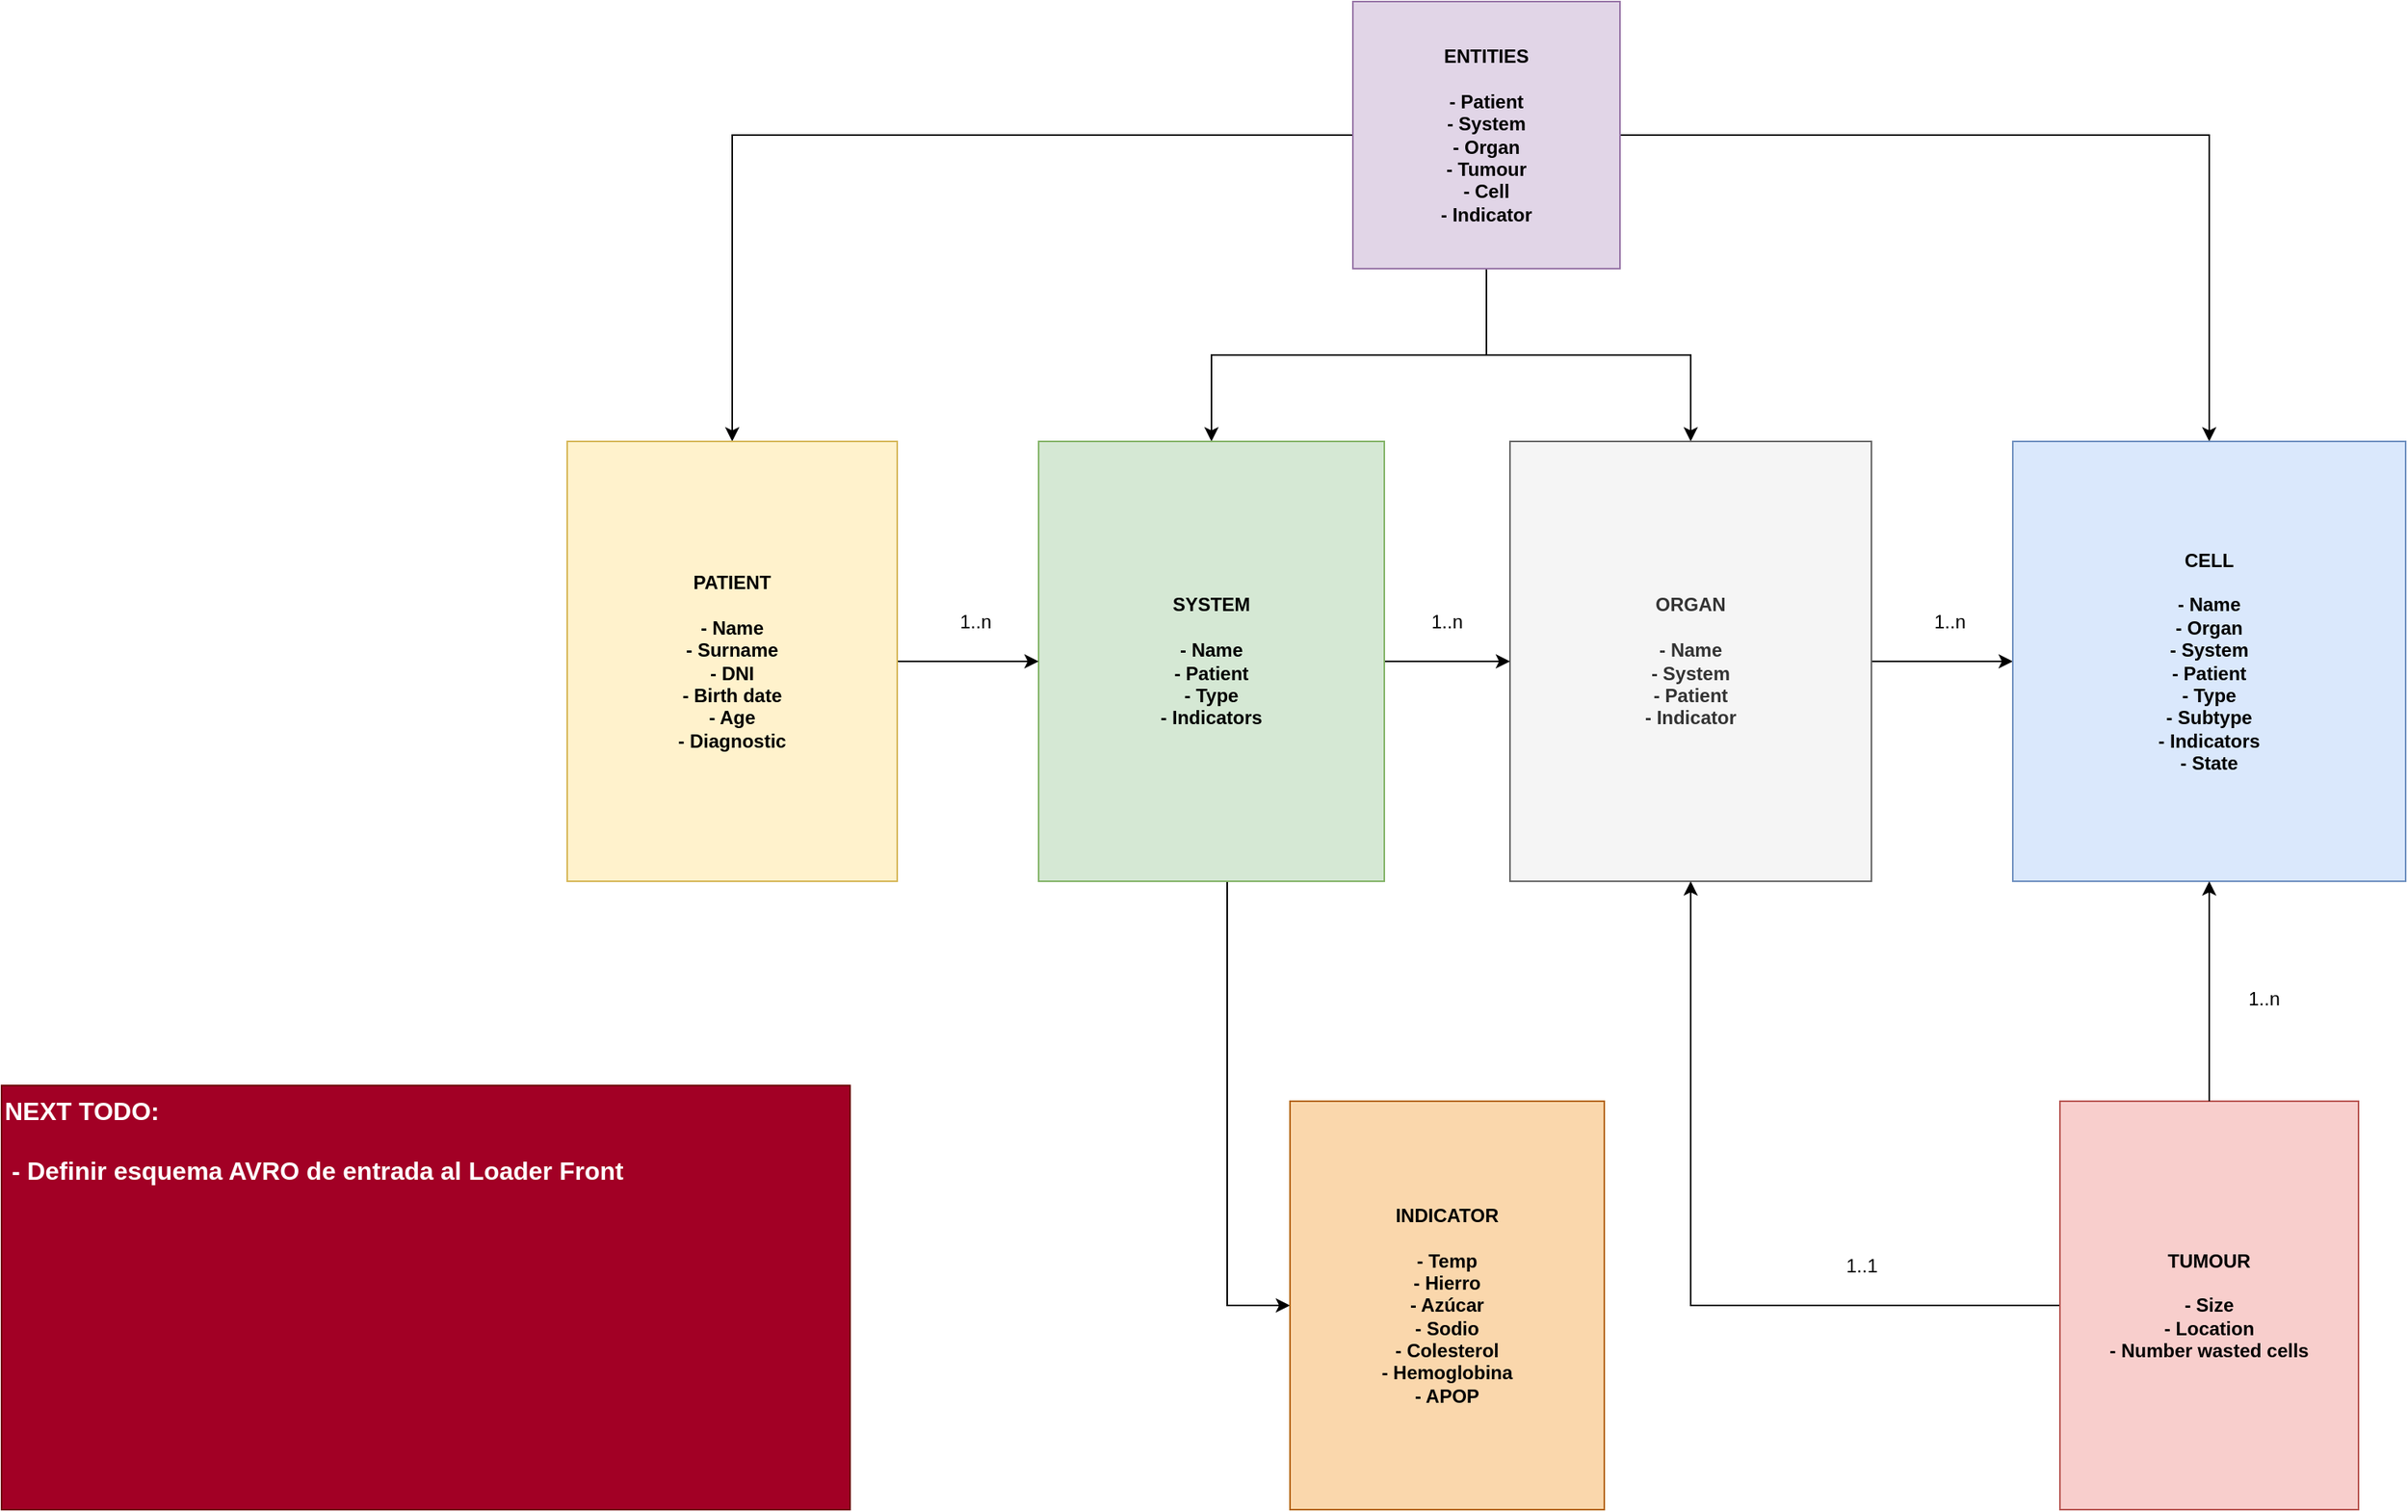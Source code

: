 <mxfile version="20.6.0" type="github" pages="6">
  <diagram id="_cN58llFPaat6uqs2sQy" name="MD">
    <mxGraphModel dx="2842" dy="1122" grid="1" gridSize="10" guides="1" tooltips="1" connect="1" arrows="1" fold="1" page="1" pageScale="1" pageWidth="827" pageHeight="1169" math="0" shadow="0">
      <root>
        <mxCell id="0" />
        <mxCell id="1" parent="0" />
        <mxCell id="OaO8W6YDeW8j8XCaVgdy-4" value="" style="edgeStyle=orthogonalEdgeStyle;rounded=0;orthogonalLoop=1;jettySize=auto;html=1;" parent="1" source="OaO8W6YDeW8j8XCaVgdy-2" target="OaO8W6YDeW8j8XCaVgdy-3" edge="1">
          <mxGeometry relative="1" as="geometry" />
        </mxCell>
        <mxCell id="OaO8W6YDeW8j8XCaVgdy-6" value="" style="edgeStyle=orthogonalEdgeStyle;rounded=0;orthogonalLoop=1;jettySize=auto;html=1;" parent="1" source="OaO8W6YDeW8j8XCaVgdy-2" target="OaO8W6YDeW8j8XCaVgdy-5" edge="1">
          <mxGeometry relative="1" as="geometry" />
        </mxCell>
        <mxCell id="OaO8W6YDeW8j8XCaVgdy-12" value="" style="edgeStyle=orthogonalEdgeStyle;rounded=0;orthogonalLoop=1;jettySize=auto;html=1;" parent="1" source="OaO8W6YDeW8j8XCaVgdy-2" target="OaO8W6YDeW8j8XCaVgdy-11" edge="1">
          <mxGeometry relative="1" as="geometry" />
        </mxCell>
        <mxCell id="OaO8W6YDeW8j8XCaVgdy-14" value="" style="edgeStyle=orthogonalEdgeStyle;rounded=0;orthogonalLoop=1;jettySize=auto;html=1;" parent="1" source="OaO8W6YDeW8j8XCaVgdy-2" target="OaO8W6YDeW8j8XCaVgdy-13" edge="1">
          <mxGeometry relative="1" as="geometry" />
        </mxCell>
        <mxCell id="OaO8W6YDeW8j8XCaVgdy-2" value="ENTITIES&lt;br&gt;&lt;br&gt;- Patient&lt;br&gt;- System&lt;br&gt;- Organ&lt;br&gt;- Tumour&lt;br&gt;- Cell&lt;br&gt;- Indicator" style="whiteSpace=wrap;html=1;aspect=fixed;fillColor=#e1d5e7;strokeColor=#9673a6;fontStyle=1" parent="1" vertex="1">
          <mxGeometry x="120" y="10" width="170" height="170" as="geometry" />
        </mxCell>
        <mxCell id="OaO8W6YDeW8j8XCaVgdy-7" style="edgeStyle=orthogonalEdgeStyle;rounded=0;orthogonalLoop=1;jettySize=auto;html=1;" parent="1" source="OaO8W6YDeW8j8XCaVgdy-3" target="OaO8W6YDeW8j8XCaVgdy-5" edge="1">
          <mxGeometry relative="1" as="geometry" />
        </mxCell>
        <mxCell id="OaO8W6YDeW8j8XCaVgdy-3" value="ORGAN&lt;br&gt;&lt;br&gt;- Name&lt;br&gt;- System&lt;br&gt;- Patient&lt;br&gt;- Indicator" style="whiteSpace=wrap;html=1;fillColor=#f5f5f5;strokeColor=#666666;fontStyle=1;fontColor=#333333;" parent="1" vertex="1">
          <mxGeometry x="220" y="290" width="230" height="280" as="geometry" />
        </mxCell>
        <mxCell id="OaO8W6YDeW8j8XCaVgdy-5" value="CELL&lt;br&gt;&lt;br&gt;- Name&lt;br&gt;- Organ&lt;br&gt;- System&lt;br&gt;- Patient&lt;br&gt;- Type&lt;br&gt;- Subtype&lt;br&gt;- Indicators&lt;br&gt;- State" style="whiteSpace=wrap;html=1;fillColor=#dae8fc;strokeColor=#6c8ebf;fontStyle=1;" parent="1" vertex="1">
          <mxGeometry x="540" y="290" width="250" height="280" as="geometry" />
        </mxCell>
        <mxCell id="OaO8W6YDeW8j8XCaVgdy-16" style="edgeStyle=orthogonalEdgeStyle;rounded=0;orthogonalLoop=1;jettySize=auto;html=1;entryX=0;entryY=0.5;entryDx=0;entryDy=0;" parent="1" source="OaO8W6YDeW8j8XCaVgdy-11" target="OaO8W6YDeW8j8XCaVgdy-3" edge="1">
          <mxGeometry relative="1" as="geometry" />
        </mxCell>
        <mxCell id="EpF7WC67ICtsQia1E6r4-2" value="" style="edgeStyle=orthogonalEdgeStyle;rounded=0;orthogonalLoop=1;jettySize=auto;html=1;entryX=0;entryY=0.5;entryDx=0;entryDy=0;" parent="1" source="OaO8W6YDeW8j8XCaVgdy-11" target="EpF7WC67ICtsQia1E6r4-1" edge="1">
          <mxGeometry relative="1" as="geometry">
            <Array as="points">
              <mxPoint x="40" y="840" />
            </Array>
          </mxGeometry>
        </mxCell>
        <mxCell id="OaO8W6YDeW8j8XCaVgdy-11" value="SYSTEM&lt;br&gt;&lt;br&gt;- Name&lt;br&gt;- Patient&lt;br&gt;- Type&lt;br&gt;- Indicators" style="whiteSpace=wrap;html=1;fillColor=#d5e8d4;strokeColor=#82b366;fontStyle=1;" parent="1" vertex="1">
          <mxGeometry x="-80" y="290" width="220" height="280" as="geometry" />
        </mxCell>
        <mxCell id="OaO8W6YDeW8j8XCaVgdy-15" style="edgeStyle=orthogonalEdgeStyle;rounded=0;orthogonalLoop=1;jettySize=auto;html=1;" parent="1" source="OaO8W6YDeW8j8XCaVgdy-13" target="OaO8W6YDeW8j8XCaVgdy-11" edge="1">
          <mxGeometry relative="1" as="geometry" />
        </mxCell>
        <mxCell id="OaO8W6YDeW8j8XCaVgdy-13" value="PATIENT&lt;br&gt;&lt;br&gt;- Name&lt;br&gt;- Surname&lt;br&gt;- DNI&lt;br&gt;- Birth date&lt;br&gt;- Age&lt;br&gt;- Diagnostic" style="whiteSpace=wrap;html=1;fillColor=#fff2cc;strokeColor=#d6b656;fontStyle=1;" parent="1" vertex="1">
          <mxGeometry x="-380" y="290" width="210" height="280" as="geometry" />
        </mxCell>
        <mxCell id="OaO8W6YDeW8j8XCaVgdy-17" value="1..n" style="text;html=1;strokeColor=none;fillColor=none;align=center;verticalAlign=middle;whiteSpace=wrap;rounded=0;" parent="1" vertex="1">
          <mxGeometry x="-150" y="390" width="60" height="30" as="geometry" />
        </mxCell>
        <mxCell id="OaO8W6YDeW8j8XCaVgdy-18" value="1..n" style="text;html=1;strokeColor=none;fillColor=none;align=center;verticalAlign=middle;whiteSpace=wrap;rounded=0;" parent="1" vertex="1">
          <mxGeometry x="150" y="390" width="60" height="30" as="geometry" />
        </mxCell>
        <mxCell id="OaO8W6YDeW8j8XCaVgdy-19" value="1..n" style="text;html=1;strokeColor=none;fillColor=none;align=center;verticalAlign=middle;whiteSpace=wrap;rounded=0;" parent="1" vertex="1">
          <mxGeometry x="470" y="390" width="60" height="30" as="geometry" />
        </mxCell>
        <mxCell id="EpF7WC67ICtsQia1E6r4-1" value="INDICATOR&lt;br&gt;&lt;br&gt;- Temp&lt;br&gt;- Hierro&lt;br&gt;- Azúcar&lt;br&gt;- Sodio&lt;br&gt;- Colesterol&lt;br&gt;- Hemoglobina&lt;br&gt;- APOP" style="whiteSpace=wrap;html=1;fillColor=#fad7ac;strokeColor=#b46504;fontStyle=1;" parent="1" vertex="1">
          <mxGeometry x="80" y="710" width="200" height="260" as="geometry" />
        </mxCell>
        <mxCell id="EpF7WC67ICtsQia1E6r4-6" style="edgeStyle=orthogonalEdgeStyle;rounded=0;orthogonalLoop=1;jettySize=auto;html=1;" parent="1" source="EpF7WC67ICtsQia1E6r4-3" target="OaO8W6YDeW8j8XCaVgdy-3" edge="1">
          <mxGeometry relative="1" as="geometry" />
        </mxCell>
        <mxCell id="EpF7WC67ICtsQia1E6r4-3" value="TUMOUR&lt;br&gt;&lt;br&gt;- Size&lt;br&gt;- Location&lt;br&gt;- Number wasted cells" style="whiteSpace=wrap;html=1;fillColor=#f8cecc;strokeColor=#b85450;fontStyle=1;" parent="1" vertex="1">
          <mxGeometry x="570" y="710" width="190" height="260" as="geometry" />
        </mxCell>
        <mxCell id="EpF7WC67ICtsQia1E6r4-4" style="edgeStyle=orthogonalEdgeStyle;rounded=0;orthogonalLoop=1;jettySize=auto;html=1;exitX=0.5;exitY=0;exitDx=0;exitDy=0;entryX=0.5;entryY=1;entryDx=0;entryDy=0;" parent="1" source="EpF7WC67ICtsQia1E6r4-3" target="OaO8W6YDeW8j8XCaVgdy-5" edge="1">
          <mxGeometry relative="1" as="geometry">
            <mxPoint x="460" y="440" as="sourcePoint" />
            <mxPoint x="550" y="440" as="targetPoint" />
          </mxGeometry>
        </mxCell>
        <mxCell id="EpF7WC67ICtsQia1E6r4-5" value="1..n" style="text;html=1;strokeColor=none;fillColor=none;align=center;verticalAlign=middle;whiteSpace=wrap;rounded=0;" parent="1" vertex="1">
          <mxGeometry x="670" y="630" width="60" height="30" as="geometry" />
        </mxCell>
        <mxCell id="EpF7WC67ICtsQia1E6r4-7" value="1..1" style="text;html=1;strokeColor=none;fillColor=none;align=center;verticalAlign=middle;whiteSpace=wrap;rounded=0;" parent="1" vertex="1">
          <mxGeometry x="414" y="800" width="60" height="30" as="geometry" />
        </mxCell>
        <UserObject label="NEXT TODO:&lt;br&gt;&lt;br&gt;&amp;nbsp;- Definir esquema AVRO de entrada al Loader Front" link="https://medicoplus.com/medicina-general/organos-cuerpo-humano" id="DWbYUS_qwRUuCJfKVVCt-1">
          <mxCell style="text;whiteSpace=wrap;html=1;fontStyle=1;fontSize=16;fillColor=#a20025;fontColor=#ffffff;strokeColor=#6F0000;" parent="1" vertex="1">
            <mxGeometry x="-740" y="700" width="540" height="270" as="geometry" />
          </mxCell>
        </UserObject>
      </root>
    </mxGraphModel>
  </diagram>
  <diagram id="YSG2mx8CZCMVNslyF1H4" name="EJEMPLOS DFD">
    <mxGraphModel dx="2842" dy="1122" grid="1" gridSize="10" guides="1" tooltips="1" connect="1" arrows="1" fold="1" page="1" pageScale="1" pageWidth="827" pageHeight="1169" math="0" shadow="0">
      <root>
        <mxCell id="0" />
        <mxCell id="1" parent="0" />
        <mxCell id="Ta_O9RVlNAwFdmPyPT-_-1" value="CÉLULA&lt;br&gt;&lt;br&gt;- Nombre: CELL-000001&lt;br&gt;- Organo: ESTOMAGO&lt;br&gt;- Sistema: DIGESTIVO&lt;br&gt;- Paciente: PEDRO&lt;br&gt;- Tipo: MUSCULAR&lt;br&gt;- Subtipo&lt;br&gt;- Indicadores: IND-CELL-000001&lt;br&gt;- Estado: ACTIVA" style="whiteSpace=wrap;html=1;fillColor=#dae8fc;strokeColor=#6c8ebf;fontStyle=1;" parent="1" vertex="1">
          <mxGeometry x="340" y="80" width="240" height="280" as="geometry" />
        </mxCell>
        <mxCell id="HPBYPKKckaDwcKIkUCT1-2" style="edgeStyle=orthogonalEdgeStyle;rounded=0;orthogonalLoop=1;jettySize=auto;html=1;" parent="1" source="HPBYPKKckaDwcKIkUCT1-1" target="Ta_O9RVlNAwFdmPyPT-_-1" edge="1">
          <mxGeometry relative="1" as="geometry" />
        </mxCell>
        <mxCell id="HPBYPKKckaDwcKIkUCT1-1" value="INDICADOR&lt;br&gt;&lt;br&gt;- ID: IND-CELL-000001&lt;br&gt;- Temperatura: 36,5ºC&lt;br&gt;- Hierro: 125&lt;br&gt;- Azúcar: 218&lt;br&gt;- Sodio: 23&lt;br&gt;- Colesterol: 123&lt;br&gt;- Hemoglobina&lt;br&gt;- APOP: false" style="whiteSpace=wrap;html=1;fillColor=#fad7ac;strokeColor=#b46504;fontStyle=1;" parent="1" vertex="1">
          <mxGeometry x="840" y="80" width="200" height="280" as="geometry" />
        </mxCell>
        <mxCell id="KCaBM3fXZXuTWywcBzEg-1" value="1..1" style="text;html=1;strokeColor=none;fillColor=none;align=center;verticalAlign=middle;whiteSpace=wrap;rounded=0;" parent="1" vertex="1">
          <mxGeometry x="400" y="170" width="60" height="30" as="geometry" />
        </mxCell>
        <mxCell id="KCaBM3fXZXuTWywcBzEg-2" value="CÉLULA&lt;br&gt;&lt;br&gt;- Nombre: CELL-000001&lt;br&gt;- Organo: ESTOMAGO&lt;br&gt;- Sistema: DIGESTIVO&lt;br&gt;- Paciente: PEDRO&lt;br&gt;- Tipo: MUSCULAR&lt;br&gt;- Subtipo&lt;br&gt;- Indicadores: IND-CELL-000001&lt;br&gt;- Estado: ACTIVA" style="whiteSpace=wrap;html=1;fillColor=#dae8fc;strokeColor=#6c8ebf;fontStyle=1;" parent="1" vertex="1">
          <mxGeometry x="340" y="440" width="240" height="280" as="geometry" />
        </mxCell>
        <mxCell id="KCaBM3fXZXuTWywcBzEg-3" value="INDICADOR&lt;br&gt;&lt;br&gt;- ID: IND-CELL-000001&lt;br&gt;- Temperatura: 36,5ºC&lt;br&gt;- Hierro: 125&lt;br&gt;- Azúcar: 218&lt;br&gt;- Sodio: 23&lt;br&gt;- Colesterol: 123&lt;br&gt;- Hemoglobina&lt;br&gt;- APOP: false" style="whiteSpace=wrap;html=1;fillColor=#fad7ac;strokeColor=#b46504;fontStyle=1;" parent="1" vertex="1">
          <mxGeometry x="840" y="440" width="200" height="280" as="geometry" />
        </mxCell>
        <mxCell id="A95CypQefD-a_IbZxG2r-4" style="edgeStyle=orthogonalEdgeStyle;rounded=0;orthogonalLoop=1;jettySize=auto;html=1;" parent="1" source="6yqOPjLSk77BnO4GHsQG-1" target="6yqOPjLSk77BnO4GHsQG-5" edge="1">
          <mxGeometry relative="1" as="geometry" />
        </mxCell>
        <mxCell id="6yqOPjLSk77BnO4GHsQG-1" value="ORGANO&lt;br&gt;&lt;br&gt;- Nombre: PULMON IZQ&lt;br&gt;- Sistema: Respiratorio&lt;br&gt;- Paciente:&amp;nbsp;&lt;span style=&quot;color: rgb(0, 0, 0);&quot;&gt;999888777P&lt;/span&gt;&lt;br&gt;- Indicadores:&amp;nbsp;&lt;span style=&quot;color: rgb(0, 0, 0);&quot;&gt;IND-PLM-000001&lt;/span&gt;" style="whiteSpace=wrap;html=1;fillColor=#f5f5f5;strokeColor=#666666;fontStyle=1;fontColor=#333333;" parent="1" vertex="1">
          <mxGeometry x="120" y="770" width="230" height="280" as="geometry" />
        </mxCell>
        <mxCell id="6yqOPjLSk77BnO4GHsQG-2" value="SISTEMA&lt;br&gt;&lt;br&gt;- Nombre: CIRCULATORIO&lt;br&gt;- Paciente: PC0001&lt;br&gt;- Tipo&lt;br&gt;- Indicadores:" style="whiteSpace=wrap;html=1;fillColor=#d5e8d4;strokeColor=#82b366;fontStyle=1;" parent="1" vertex="1">
          <mxGeometry x="-300" y="80" width="220" height="280" as="geometry" />
        </mxCell>
        <mxCell id="6yqOPjLSk77BnO4GHsQG-6" value="" style="edgeStyle=orthogonalEdgeStyle;rounded=0;orthogonalLoop=1;jettySize=auto;html=1;" parent="1" source="6yqOPjLSk77BnO4GHsQG-3" target="6yqOPjLSk77BnO4GHsQG-2" edge="1">
          <mxGeometry relative="1" as="geometry" />
        </mxCell>
        <mxCell id="6yqOPjLSk77BnO4GHsQG-7" style="edgeStyle=orthogonalEdgeStyle;rounded=0;orthogonalLoop=1;jettySize=auto;html=1;exitX=0.75;exitY=1;exitDx=0;exitDy=0;entryX=0;entryY=0.5;entryDx=0;entryDy=0;" parent="1" source="6yqOPjLSk77BnO4GHsQG-3" target="6yqOPjLSk77BnO4GHsQG-4" edge="1">
          <mxGeometry relative="1" as="geometry" />
        </mxCell>
        <mxCell id="6yqOPjLSk77BnO4GHsQG-8" style="edgeStyle=orthogonalEdgeStyle;rounded=0;orthogonalLoop=1;jettySize=auto;html=1;exitX=0.5;exitY=1;exitDx=0;exitDy=0;entryX=0;entryY=0.5;entryDx=0;entryDy=0;" parent="1" source="6yqOPjLSk77BnO4GHsQG-3" target="6yqOPjLSk77BnO4GHsQG-5" edge="1">
          <mxGeometry relative="1" as="geometry" />
        </mxCell>
        <mxCell id="6yqOPjLSk77BnO4GHsQG-3" value="PACIENTE&lt;br&gt;&lt;br&gt;- Nombre: Juanito&lt;br&gt;- Apellidos: Perez&lt;br&gt;- DNI: 999888777P&lt;br&gt;- Fecha Nacimiento: 12-07-1982&lt;br&gt;- Edad: 40&lt;br&gt;- Estado: SANO&amp;nbsp;&amp;nbsp;" style="whiteSpace=wrap;html=1;fillColor=#fff2cc;strokeColor=#d6b656;fontStyle=1;" parent="1" vertex="1">
          <mxGeometry x="-590" y="80" width="210" height="280" as="geometry" />
        </mxCell>
        <mxCell id="6yqOPjLSk77BnO4GHsQG-4" value="SISTEMA&lt;br&gt;&lt;br&gt;- Nombre: DIGESTIVO&lt;br&gt;- Paciente: PC0001&lt;br&gt;- Tipo&lt;br&gt;- Indicadores" style="whiteSpace=wrap;html=1;fillColor=#d5e8d4;strokeColor=#82b366;fontStyle=1;" parent="1" vertex="1">
          <mxGeometry x="-300" y="390" width="220" height="280" as="geometry" />
        </mxCell>
        <mxCell id="6yqOPjLSk77BnO4GHsQG-5" value="SISTEMA&lt;br&gt;&lt;br&gt;- Nombre: RESPIRATORIO&lt;br&gt;- Paciente: PC0001&lt;br&gt;- Estado: OPERATIVO" style="whiteSpace=wrap;html=1;fillColor=#d5e8d4;strokeColor=#82b366;fontStyle=1;" parent="1" vertex="1">
          <mxGeometry x="-300" y="750" width="220" height="280" as="geometry" />
        </mxCell>
        <mxCell id="A95CypQefD-a_IbZxG2r-1" style="edgeStyle=orthogonalEdgeStyle;rounded=0;orthogonalLoop=1;jettySize=auto;html=1;entryX=1;entryY=0.5;entryDx=0;entryDy=0;exitX=0;exitY=0.5;exitDx=0;exitDy=0;" parent="1" source="6yqOPjLSk77BnO4GHsQG-9" target="6yqOPjLSk77BnO4GHsQG-1" edge="1">
          <mxGeometry relative="1" as="geometry">
            <Array as="points">
              <mxPoint x="550" y="990" />
            </Array>
          </mxGeometry>
        </mxCell>
        <mxCell id="6yqOPjLSk77BnO4GHsQG-9" value="INDICADOR&lt;br&gt;&lt;br&gt;- ID: IND-PLM-000001&lt;br&gt;- Estado: OPERATIVO&lt;br&gt;- % celulas sanas: 47%&lt;br&gt;- Oxígeno: 87 %&lt;br&gt;- Alveolos activos: 23&lt;br&gt;- Alveolos dañados: 123" style="whiteSpace=wrap;html=1;fillColor=#fad7ac;strokeColor=#b46504;fontStyle=1;" parent="1" vertex="1">
          <mxGeometry x="490" y="770" width="200" height="280" as="geometry" />
        </mxCell>
        <mxCell id="6yqOPjLSk77BnO4GHsQG-10" style="edgeStyle=orthogonalEdgeStyle;rounded=0;orthogonalLoop=1;jettySize=auto;html=1;entryX=1;entryY=0.5;entryDx=0;entryDy=0;exitX=0;exitY=0.5;exitDx=0;exitDy=0;" parent="1" source="KCaBM3fXZXuTWywcBzEg-3" target="KCaBM3fXZXuTWywcBzEg-2" edge="1">
          <mxGeometry relative="1" as="geometry">
            <mxPoint x="840" y="570" as="sourcePoint" />
            <mxPoint x="580" y="570" as="targetPoint" />
          </mxGeometry>
        </mxCell>
        <mxCell id="A95CypQefD-a_IbZxG2r-2" style="edgeStyle=orthogonalEdgeStyle;rounded=0;orthogonalLoop=1;jettySize=auto;html=1;entryX=0.5;entryY=0;entryDx=0;entryDy=0;exitX=0;exitY=0.5;exitDx=0;exitDy=0;" parent="1" source="KCaBM3fXZXuTWywcBzEg-2" target="6yqOPjLSk77BnO4GHsQG-1" edge="1">
          <mxGeometry relative="1" as="geometry">
            <mxPoint x="850" y="590" as="sourcePoint" />
            <mxPoint x="590" y="590" as="targetPoint" />
          </mxGeometry>
        </mxCell>
        <mxCell id="A95CypQefD-a_IbZxG2r-8" style="edgeStyle=orthogonalEdgeStyle;rounded=0;orthogonalLoop=1;jettySize=auto;html=1;" parent="1" source="A95CypQefD-a_IbZxG2r-5" target="6yqOPjLSk77BnO4GHsQG-5" edge="1">
          <mxGeometry relative="1" as="geometry" />
        </mxCell>
        <mxCell id="A95CypQefD-a_IbZxG2r-5" value="ORGANO&lt;br&gt;&lt;br&gt;- Nombre: PULMON DER&lt;br&gt;- Sistema: Respiratorio&lt;br&gt;- Paciente:&amp;nbsp;&lt;br&gt;- Indicadores:&amp;nbsp;&lt;span style=&quot;color: rgb(0, 0, 0);&quot;&gt;IND-PLM-000002&lt;/span&gt;" style="whiteSpace=wrap;html=1;fillColor=#f5f5f5;strokeColor=#666666;fontStyle=1;fontColor=#333333;" parent="1" vertex="1">
          <mxGeometry x="120" y="1100" width="230" height="280" as="geometry" />
        </mxCell>
        <mxCell id="A95CypQefD-a_IbZxG2r-7" style="edgeStyle=orthogonalEdgeStyle;rounded=0;orthogonalLoop=1;jettySize=auto;html=1;" parent="1" source="A95CypQefD-a_IbZxG2r-6" target="A95CypQefD-a_IbZxG2r-5" edge="1">
          <mxGeometry relative="1" as="geometry" />
        </mxCell>
        <mxCell id="A95CypQefD-a_IbZxG2r-6" value="INDICADOR&lt;br&gt;&lt;br&gt;- ID: IND-PLM-000002&lt;br&gt;- Estado: OPERATIVO&lt;br&gt;- % celulas sanas: 47%&lt;br&gt;- Oxígeno: 87 %&lt;br&gt;- Alveolos activos: 23&lt;br&gt;- Alveolos dañados: 123" style="whiteSpace=wrap;html=1;fillColor=#fad7ac;strokeColor=#b46504;fontStyle=1;" parent="1" vertex="1">
          <mxGeometry x="490" y="1100" width="200" height="280" as="geometry" />
        </mxCell>
      </root>
    </mxGraphModel>
  </diagram>
  <diagram id="U2mYNKG8Bb0zKvq4t59I" name="CELULA">
    <mxGraphModel dx="2015" dy="1122" grid="1" gridSize="10" guides="1" tooltips="1" connect="1" arrows="1" fold="1" page="1" pageScale="1" pageWidth="827" pageHeight="1169" math="0" shadow="0">
      <root>
        <mxCell id="0" />
        <mxCell id="1" parent="0" />
        <mxCell id="CJuzdTtkHHHPnk4-6KMi-1" value="CÉLULA&lt;br&gt;&lt;br&gt;- Nombre: CELL-000001&lt;br&gt;- Organo: ESTOMAGO&lt;br&gt;- Sistema: DIGESTIVO&lt;br&gt;- Paciente: PEDRO&lt;br&gt;- Tipo: MUSCULAR&lt;br&gt;- Subtipo&lt;br&gt;- Indicadores: IND-CELL-000001&lt;br&gt;- Estado: ACTIVA" style="whiteSpace=wrap;html=1;fillColor=#dae8fc;strokeColor=#6c8ebf;fontStyle=1;" parent="1" vertex="1">
          <mxGeometry x="70" y="50" width="240" height="310" as="geometry" />
        </mxCell>
        <mxCell id="CJuzdTtkHHHPnk4-6KMi-2" value="ESTADOS CELULARES&lt;br&gt;&lt;br&gt;ACTIVA&lt;br&gt;REPLICANDO&lt;br&gt;APOPTOSIS&lt;br&gt;MUERTA&lt;br&gt;NO RECONOCIDO" style="whiteSpace=wrap;html=1;fillColor=#e1d5e7;strokeColor=#9673a6;fontStyle=1;" parent="1" vertex="1">
          <mxGeometry x="450" y="50" width="240" height="130" as="geometry" />
        </mxCell>
        <mxCell id="CJuzdTtkHHHPnk4-6KMi-3" value="TIPOS CELULARES&lt;br&gt;&lt;br&gt;https://medicoplus.com/ciencia/tipos-celulas-cuerpo-humano" style="whiteSpace=wrap;html=1;fillColor=#e1d5e7;strokeColor=#9673a6;fontStyle=1;" parent="1" vertex="1">
          <mxGeometry x="450" y="230" width="240" height="130" as="geometry" />
        </mxCell>
      </root>
    </mxGraphModel>
  </diagram>
  <diagram id="ToOY8B5eZ_Xl16pSbgc-" name="ÓRGANOS">
    <mxGraphModel dx="2015" dy="1122" grid="1" gridSize="10" guides="1" tooltips="1" connect="1" arrows="1" fold="1" page="1" pageScale="1" pageWidth="827" pageHeight="1169" math="0" shadow="0">
      <root>
        <mxCell id="0" />
        <mxCell id="1" parent="0" />
        <UserObject label="https://medicoplus.com/medicina-general/organos-cuerpo-humano&lt;br&gt;&lt;br&gt;30 órganos&lt;br&gt;650 músculos&lt;br&gt;206 huesos" link="https://medicoplus.com/medicina-general/organos-cuerpo-humano" id="qNYjhVosEjMtWllWOa7Z-1">
          <mxCell style="text;whiteSpace=wrap;html=1;" parent="1" vertex="1">
            <mxGeometry x="380" y="30" width="390" height="150" as="geometry" />
          </mxCell>
        </UserObject>
        <mxCell id="05GHNapIB6HmdiQ_jSyd-1" value="ORGANO&lt;br&gt;&lt;br&gt;- Nombre&lt;br&gt;- Sistema&lt;br&gt;- Paciente&lt;br&gt;- Indicadores" style="whiteSpace=wrap;html=1;fillColor=#f5f5f5;strokeColor=#666666;fontStyle=1;fontColor=#333333;" parent="1" vertex="1">
          <mxGeometry x="50" y="100" width="230" height="280" as="geometry" />
        </mxCell>
        <mxCell id="Ku8EV_G2t_sUTSN49u76-1" value="TABLA ID/NAME ORGANOS&lt;br&gt;&lt;br&gt;- HEART&lt;br&gt;- ....&lt;br&gt;" style="whiteSpace=wrap;html=1;fillColor=#f5f5f5;strokeColor=#666666;fontStyle=1;fontColor=#333333;" parent="1" vertex="1">
          <mxGeometry x="380" y="200" width="380" height="280" as="geometry" />
        </mxCell>
      </root>
    </mxGraphModel>
  </diagram>
  <diagram id="6xYjRcisMuoxMNXfadaD" name="SISTEMAS">
    <mxGraphModel dx="2015" dy="1122" grid="1" gridSize="10" guides="1" tooltips="1" connect="1" arrows="1" fold="1" page="1" pageScale="1" pageWidth="827" pageHeight="1169" math="0" shadow="0">
      <root>
        <mxCell id="0" />
        <mxCell id="1" parent="0" />
        <mxCell id="eJGFAtAS7eNo9EmTJ8Ms-1" value="SISTEMA&lt;br&gt;&lt;br&gt;- Nombre&lt;br&gt;- Paciente&lt;br&gt;- Tipo&lt;br&gt;- Indicadores" style="whiteSpace=wrap;html=1;fillColor=#d5e8d4;strokeColor=#82b366;fontStyle=1;" parent="1" vertex="1">
          <mxGeometry x="60" y="40" width="220" height="280" as="geometry" />
        </mxCell>
        <UserObject label="https://psicologiaymente.com/salud/sistemas-cuerpo-humano&lt;br&gt;&lt;br&gt;12 sistemas&lt;br&gt;&lt;br&gt;vamos a comenzar trabajando con 3:&lt;br&gt;- Circulatorio&lt;br&gt;- Respiratorio&lt;br&gt;- Digestivo" link="https://psicologiaymente.com/salud/sistemas-cuerpo-humano" id="eJGFAtAS7eNo9EmTJ8Ms-2">
          <mxCell style="text;whiteSpace=wrap;html=1;" parent="1" vertex="1">
            <mxGeometry x="400" y="40" width="360" height="280" as="geometry" />
          </mxCell>
        </UserObject>
        <mxCell id="FX_y17xqAzENTxjthQCr-1" style="edgeStyle=orthogonalEdgeStyle;rounded=0;orthogonalLoop=1;jettySize=auto;html=1;entryX=0;entryY=0.5;entryDx=0;entryDy=0;strokeWidth=4;fontSize=14;endArrow=none;endFill=0;fillColor=#e51400;strokeColor=#B20000;" parent="1" source="FX_y17xqAzENTxjthQCr-4" target="FX_y17xqAzENTxjthQCr-8" edge="1">
          <mxGeometry relative="1" as="geometry" />
        </mxCell>
        <mxCell id="FX_y17xqAzENTxjthQCr-2" style="edgeStyle=orthogonalEdgeStyle;rounded=0;orthogonalLoop=1;jettySize=auto;html=1;entryX=0;entryY=0.5;entryDx=0;entryDy=0;strokeWidth=4;fontSize=14;endArrow=none;endFill=0;" parent="1" source="FX_y17xqAzENTxjthQCr-4" target="FX_y17xqAzENTxjthQCr-9" edge="1">
          <mxGeometry relative="1" as="geometry" />
        </mxCell>
        <mxCell id="FX_y17xqAzENTxjthQCr-3" style="edgeStyle=orthogonalEdgeStyle;rounded=0;orthogonalLoop=1;jettySize=auto;html=1;entryX=0;entryY=0.5;entryDx=0;entryDy=0;strokeWidth=4;fontSize=14;endArrow=none;endFill=0;" parent="1" source="FX_y17xqAzENTxjthQCr-4" target="FX_y17xqAzENTxjthQCr-10" edge="1">
          <mxGeometry relative="1" as="geometry" />
        </mxCell>
        <mxCell id="FX_y17xqAzENTxjthQCr-4" value="Paciente" style="shape=umlActor;verticalLabelPosition=bottom;verticalAlign=top;html=1;outlineConnect=0;fontSize=14;" parent="1" vertex="1">
          <mxGeometry x="60" y="700" width="30" height="60" as="geometry" />
        </mxCell>
        <mxCell id="FX_y17xqAzENTxjthQCr-5" value="" style="edgeStyle=orthogonalEdgeStyle;rounded=0;orthogonalLoop=1;jettySize=auto;html=1;strokeWidth=4;fontSize=14;endArrow=none;endFill=0;entryX=0;entryY=0.5;entryDx=0;entryDy=0;fillColor=#f8cecc;strokeColor=#b85450;" parent="1" source="FX_y17xqAzENTxjthQCr-8" target="FX_y17xqAzENTxjthQCr-12" edge="1">
          <mxGeometry relative="1" as="geometry" />
        </mxCell>
        <mxCell id="FX_y17xqAzENTxjthQCr-6" style="edgeStyle=orthogonalEdgeStyle;rounded=0;orthogonalLoop=1;jettySize=auto;html=1;entryX=0;entryY=0.5;entryDx=0;entryDy=0;strokeWidth=4;fontSize=14;endArrow=none;endFill=0;fillColor=#f8cecc;strokeColor=#b85450;" parent="1" source="FX_y17xqAzENTxjthQCr-8" target="FX_y17xqAzENTxjthQCr-15" edge="1">
          <mxGeometry relative="1" as="geometry" />
        </mxCell>
        <mxCell id="FX_y17xqAzENTxjthQCr-7" value="" style="edgeStyle=orthogonalEdgeStyle;rounded=0;orthogonalLoop=1;jettySize=auto;html=1;strokeWidth=4;fontSize=14;endArrow=none;endFill=0;fillColor=#f8cecc;strokeColor=#b85450;" parent="1" source="FX_y17xqAzENTxjthQCr-8" target="FX_y17xqAzENTxjthQCr-17" edge="1">
          <mxGeometry relative="1" as="geometry" />
        </mxCell>
        <mxCell id="FX_y17xqAzENTxjthQCr-8" value="CIRCULATORY SYSTEM" style="rounded=1;whiteSpace=wrap;html=1;fontSize=14;fillColor=#e51400;strokeColor=#B20000;fontColor=#ffffff;" parent="1" vertex="1">
          <mxGeometry x="180" y="610" width="120" height="60" as="geometry" />
        </mxCell>
        <mxCell id="FX_y17xqAzENTxjthQCr-9" value="RESPIRATORY&lt;br&gt;SYSTEM" style="rounded=1;whiteSpace=wrap;html=1;fontSize=14;" parent="1" vertex="1">
          <mxGeometry x="180" y="700" width="120" height="60" as="geometry" />
        </mxCell>
        <mxCell id="FX_y17xqAzENTxjthQCr-10" value="DIGESTIVE&lt;br&gt;SYSTEM" style="rounded=1;whiteSpace=wrap;html=1;fontSize=14;" parent="1" vertex="1">
          <mxGeometry x="180" y="790" width="120" height="60" as="geometry" />
        </mxCell>
        <mxCell id="FX_y17xqAzENTxjthQCr-11" value="" style="edgeStyle=orthogonalEdgeStyle;rounded=0;orthogonalLoop=1;jettySize=auto;html=1;strokeWidth=4;fontSize=14;endArrow=none;endFill=0;fillColor=#e51400;strokeColor=#B20000;" parent="1" source="FX_y17xqAzENTxjthQCr-12" target="FX_y17xqAzENTxjthQCr-18" edge="1">
          <mxGeometry relative="1" as="geometry" />
        </mxCell>
        <mxCell id="FX_y17xqAzENTxjthQCr-12" value="HEART" style="rounded=1;whiteSpace=wrap;html=1;fontSize=14;fillColor=#e51400;strokeColor=#B20000;fontColor=#ffffff;" parent="1" vertex="1">
          <mxGeometry x="400" y="410" width="120" height="60" as="geometry" />
        </mxCell>
        <mxCell id="FX_y17xqAzENTxjthQCr-13" value="" style="edgeStyle=orthogonalEdgeStyle;rounded=0;orthogonalLoop=1;jettySize=auto;html=1;strokeWidth=4;fontSize=14;endArrow=none;endFill=0;entryX=0;entryY=0.5;entryDx=0;entryDy=0;fillColor=#e51400;strokeColor=#B20000;" parent="1" source="FX_y17xqAzENTxjthQCr-15" target="FX_y17xqAzENTxjthQCr-20" edge="1">
          <mxGeometry relative="1" as="geometry" />
        </mxCell>
        <mxCell id="FX_y17xqAzENTxjthQCr-14" value="" style="edgeStyle=orthogonalEdgeStyle;rounded=0;orthogonalLoop=1;jettySize=auto;html=1;strokeWidth=4;fontSize=14;endArrow=none;endFill=0;fillColor=#e51400;strokeColor=#B20000;" parent="1" source="FX_y17xqAzENTxjthQCr-15" target="FX_y17xqAzENTxjthQCr-21" edge="1">
          <mxGeometry relative="1" as="geometry" />
        </mxCell>
        <mxCell id="FX_y17xqAzENTxjthQCr-15" value="ARTERY" style="rounded=1;whiteSpace=wrap;html=1;fontSize=14;fillColor=#e51400;strokeColor=#B20000;fontColor=#ffffff;" parent="1" vertex="1">
          <mxGeometry x="400" y="530" width="120" height="60" as="geometry" />
        </mxCell>
        <mxCell id="FX_y17xqAzENTxjthQCr-16" value="" style="edgeStyle=orthogonalEdgeStyle;rounded=0;orthogonalLoop=1;jettySize=auto;html=1;strokeWidth=4;fontSize=14;endArrow=none;endFill=0;fillColor=#e51400;strokeColor=#B20000;" parent="1" source="FX_y17xqAzENTxjthQCr-17" target="FX_y17xqAzENTxjthQCr-19" edge="1">
          <mxGeometry relative="1" as="geometry" />
        </mxCell>
        <mxCell id="FX_y17xqAzENTxjthQCr-17" value="VEIN" style="rounded=1;whiteSpace=wrap;html=1;fontSize=14;fillColor=#e51400;strokeColor=#B20000;fontColor=#ffffff;" parent="1" vertex="1">
          <mxGeometry x="400" y="650" width="120" height="60" as="geometry" />
        </mxCell>
        <mxCell id="FX_y17xqAzENTxjthQCr-18" value="CORONARY" style="rounded=1;whiteSpace=wrap;html=1;fontSize=14;fillColor=#e51400;strokeColor=#B20000;fontColor=#ffffff;" parent="1" vertex="1">
          <mxGeometry x="600" y="410" width="120" height="60" as="geometry" />
        </mxCell>
        <mxCell id="FX_y17xqAzENTxjthQCr-19" value="ENDOTHELIAL" style="rounded=1;whiteSpace=wrap;html=1;fontSize=14;fillColor=#e51400;strokeColor=#B20000;fontColor=#ffffff;" parent="1" vertex="1">
          <mxGeometry x="600" y="650" width="120" height="60" as="geometry" />
        </mxCell>
        <mxCell id="FX_y17xqAzENTxjthQCr-20" value="LEUKOCYTES" style="rounded=1;whiteSpace=wrap;html=1;fontSize=14;fillColor=#e51400;strokeColor=#B20000;fontColor=#ffffff;" parent="1" vertex="1">
          <mxGeometry x="600" y="490" width="120" height="60" as="geometry" />
        </mxCell>
        <mxCell id="FX_y17xqAzENTxjthQCr-21" value="RED BLOOD" style="rounded=1;whiteSpace=wrap;html=1;fontSize=14;fillColor=#e51400;strokeColor=#B20000;fontColor=#ffffff;" parent="1" vertex="1">
          <mxGeometry x="600" y="570" width="120" height="60" as="geometry" />
        </mxCell>
        <mxCell id="FX_y17xqAzENTxjthQCr-24" value="CIRCULATORY SYSTEM ENTITIES" style="text;html=1;strokeColor=none;fillColor=#e51400;align=center;verticalAlign=middle;whiteSpace=wrap;rounded=0;fontStyle=1;fontColor=#ffffff;fontSize=15;" parent="1" vertex="1">
          <mxGeometry x="100" y="450" width="170" height="90" as="geometry" />
        </mxCell>
        <mxCell id="2-dcJ3CDSgMkeb-YMD2d-1" style="edgeStyle=orthogonalEdgeStyle;rounded=0;orthogonalLoop=1;jettySize=auto;html=1;entryX=0;entryY=0.5;entryDx=0;entryDy=0;strokeWidth=4;fontSize=14;endArrow=none;endFill=0;fillColor=#f8cecc;strokeColor=#000000;" edge="1" parent="1" source="2-dcJ3CDSgMkeb-YMD2d-4" target="2-dcJ3CDSgMkeb-YMD2d-8">
          <mxGeometry relative="1" as="geometry" />
        </mxCell>
        <mxCell id="2-dcJ3CDSgMkeb-YMD2d-2" style="edgeStyle=orthogonalEdgeStyle;rounded=0;orthogonalLoop=1;jettySize=auto;html=1;entryX=0;entryY=0.5;entryDx=0;entryDy=0;strokeWidth=4;fontSize=14;endArrow=none;endFill=0;strokeColor=#0000FF;" edge="1" parent="1" source="2-dcJ3CDSgMkeb-YMD2d-4" target="2-dcJ3CDSgMkeb-YMD2d-9">
          <mxGeometry relative="1" as="geometry" />
        </mxCell>
        <mxCell id="2-dcJ3CDSgMkeb-YMD2d-3" style="edgeStyle=orthogonalEdgeStyle;rounded=0;orthogonalLoop=1;jettySize=auto;html=1;entryX=0;entryY=0.5;entryDx=0;entryDy=0;strokeWidth=4;fontSize=14;endArrow=none;endFill=0;" edge="1" parent="1" source="2-dcJ3CDSgMkeb-YMD2d-4" target="2-dcJ3CDSgMkeb-YMD2d-10">
          <mxGeometry relative="1" as="geometry" />
        </mxCell>
        <mxCell id="2-dcJ3CDSgMkeb-YMD2d-4" value="Paciente" style="shape=umlActor;verticalLabelPosition=bottom;verticalAlign=top;html=1;outlineConnect=0;fontSize=14;" vertex="1" parent="1">
          <mxGeometry x="60" y="1200" width="30" height="60" as="geometry" />
        </mxCell>
        <mxCell id="2-dcJ3CDSgMkeb-YMD2d-5" value="" style="edgeStyle=orthogonalEdgeStyle;rounded=0;orthogonalLoop=1;jettySize=auto;html=1;strokeWidth=4;fontSize=14;endArrow=none;endFill=0;entryX=0;entryY=0.5;entryDx=0;entryDy=0;fillColor=#f8cecc;strokeColor=#0000FF;exitX=1;exitY=0.5;exitDx=0;exitDy=0;" edge="1" parent="1" source="2-dcJ3CDSgMkeb-YMD2d-9" target="2-dcJ3CDSgMkeb-YMD2d-12">
          <mxGeometry relative="1" as="geometry">
            <Array as="points">
              <mxPoint x="340" y="1230" />
              <mxPoint x="340" y="1110" />
            </Array>
          </mxGeometry>
        </mxCell>
        <mxCell id="2-dcJ3CDSgMkeb-YMD2d-6" style="edgeStyle=orthogonalEdgeStyle;rounded=0;orthogonalLoop=1;jettySize=auto;html=1;entryX=0;entryY=0.5;entryDx=0;entryDy=0;strokeWidth=4;fontSize=14;endArrow=none;endFill=0;fillColor=#f8cecc;strokeColor=#b85450;exitX=1;exitY=0.5;exitDx=0;exitDy=0;" edge="1" parent="1" source="2-dcJ3CDSgMkeb-YMD2d-9" target="2-dcJ3CDSgMkeb-YMD2d-15">
          <mxGeometry relative="1" as="geometry" />
        </mxCell>
        <mxCell id="2-dcJ3CDSgMkeb-YMD2d-7" value="" style="edgeStyle=orthogonalEdgeStyle;rounded=0;orthogonalLoop=1;jettySize=auto;html=1;strokeWidth=4;fontSize=14;endArrow=none;endFill=0;fillColor=#f8cecc;strokeColor=#0000FF;exitX=1;exitY=0.5;exitDx=0;exitDy=0;" edge="1" parent="1" source="2-dcJ3CDSgMkeb-YMD2d-9" target="2-dcJ3CDSgMkeb-YMD2d-17">
          <mxGeometry relative="1" as="geometry" />
        </mxCell>
        <mxCell id="2-dcJ3CDSgMkeb-YMD2d-8" value="CIRCULATORY SYSTEM" style="rounded=1;whiteSpace=wrap;html=1;fontSize=14;" vertex="1" parent="1">
          <mxGeometry x="180" y="1110" width="120" height="60" as="geometry" />
        </mxCell>
        <mxCell id="2-dcJ3CDSgMkeb-YMD2d-9" value="RESPIRATORY&lt;br&gt;SYSTEM" style="rounded=1;whiteSpace=wrap;html=1;fontSize=14;strokeColor=#0000FF;fillColor=#0000FF;fontColor=#FFFFFF;" vertex="1" parent="1">
          <mxGeometry x="180" y="1200" width="120" height="60" as="geometry" />
        </mxCell>
        <mxCell id="2-dcJ3CDSgMkeb-YMD2d-10" value="DIGESTIVE&lt;br&gt;SYSTEM" style="rounded=1;whiteSpace=wrap;html=1;fontSize=14;" vertex="1" parent="1">
          <mxGeometry x="180" y="1290" width="120" height="60" as="geometry" />
        </mxCell>
        <mxCell id="2-dcJ3CDSgMkeb-YMD2d-11" value="" style="edgeStyle=orthogonalEdgeStyle;rounded=0;orthogonalLoop=1;jettySize=auto;html=1;strokeWidth=4;fontSize=14;endArrow=none;endFill=0;fillColor=#f8cecc;strokeColor=#0000FF;" edge="1" parent="1" source="2-dcJ3CDSgMkeb-YMD2d-12" target="2-dcJ3CDSgMkeb-YMD2d-18">
          <mxGeometry relative="1" as="geometry" />
        </mxCell>
        <mxCell id="2-dcJ3CDSgMkeb-YMD2d-12" value="LUNG" style="rounded=1;whiteSpace=wrap;html=1;fontSize=14;fillColor=#0000FF;strokeColor=#0000FF;fontColor=#FFFFFF;" vertex="1" parent="1">
          <mxGeometry x="390" y="1080" width="120" height="60" as="geometry" />
        </mxCell>
        <mxCell id="2-dcJ3CDSgMkeb-YMD2d-13" value="" style="edgeStyle=orthogonalEdgeStyle;rounded=0;orthogonalLoop=1;jettySize=auto;html=1;strokeWidth=4;fontSize=14;endArrow=none;endFill=0;entryX=0;entryY=0.5;entryDx=0;entryDy=0;fillColor=#f8cecc;strokeColor=#0000FF;" edge="1" parent="1" source="2-dcJ3CDSgMkeb-YMD2d-15" target="2-dcJ3CDSgMkeb-YMD2d-18">
          <mxGeometry relative="1" as="geometry" />
        </mxCell>
        <mxCell id="2-dcJ3CDSgMkeb-YMD2d-14" value="" style="edgeStyle=orthogonalEdgeStyle;rounded=0;orthogonalLoop=1;jettySize=auto;html=1;strokeWidth=4;fontSize=14;endArrow=none;endFill=0;fillColor=#f8cecc;strokeColor=#0000FF;" edge="1" parent="1" source="2-dcJ3CDSgMkeb-YMD2d-15" target="2-dcJ3CDSgMkeb-YMD2d-21">
          <mxGeometry relative="1" as="geometry" />
        </mxCell>
        <mxCell id="2-dcJ3CDSgMkeb-YMD2d-15" value="WINDPIPE" style="rounded=1;whiteSpace=wrap;html=1;fontSize=14;fillColor=#0000FF;strokeColor=#0000FF;fontColor=#FFFFFF;" vertex="1" parent="1">
          <mxGeometry x="390" y="1200" width="120" height="60" as="geometry" />
        </mxCell>
        <mxCell id="2-dcJ3CDSgMkeb-YMD2d-16" value="" style="edgeStyle=orthogonalEdgeStyle;rounded=0;orthogonalLoop=1;jettySize=auto;html=1;strokeWidth=4;fontSize=14;endArrow=none;endFill=0;fillColor=#f8cecc;strokeColor=#0000FF;" edge="1" parent="1" source="2-dcJ3CDSgMkeb-YMD2d-17" target="2-dcJ3CDSgMkeb-YMD2d-19">
          <mxGeometry relative="1" as="geometry" />
        </mxCell>
        <mxCell id="2-dcJ3CDSgMkeb-YMD2d-17" value="LARYNX" style="rounded=1;whiteSpace=wrap;html=1;fontSize=14;fillColor=#0000FF;strokeColor=#0000FF;fontColor=#FFFFFF;" vertex="1" parent="1">
          <mxGeometry x="390" y="1320" width="120" height="60" as="geometry" />
        </mxCell>
        <mxCell id="2-dcJ3CDSgMkeb-YMD2d-18" value="EPITHELIAL" style="rounded=1;whiteSpace=wrap;html=1;fontSize=14;fillColor=#0000FF;strokeColor=#0000FF;fontColor=#FFFFFF;" vertex="1" parent="1">
          <mxGeometry x="590" y="1080" width="120" height="60" as="geometry" />
        </mxCell>
        <mxCell id="2-dcJ3CDSgMkeb-YMD2d-19" value="SQUAMOUS" style="rounded=1;whiteSpace=wrap;html=1;fontSize=14;fillColor=#0000FF;strokeColor=#0000FF;fontColor=#FFFFFF;" vertex="1" parent="1">
          <mxGeometry x="590" y="1320" width="120" height="60" as="geometry" />
        </mxCell>
        <mxCell id="2-dcJ3CDSgMkeb-YMD2d-21" value="BASAL" style="rounded=1;whiteSpace=wrap;html=1;fontSize=14;fillColor=#0000FF;strokeColor=#0000FF;fontColor=#FFFFFF;" vertex="1" parent="1">
          <mxGeometry x="590" y="1200" width="120" height="60" as="geometry" />
        </mxCell>
        <mxCell id="2-dcJ3CDSgMkeb-YMD2d-22" value="RESPIRATORY&lt;br&gt;SYSTEM ENTITIES" style="text;html=1;strokeColor=none;fillColor=#0000FF;align=center;verticalAlign=middle;whiteSpace=wrap;rounded=0;fontStyle=1;fontColor=#ffffff;fontSize=15;" vertex="1" parent="1">
          <mxGeometry x="100" y="950" width="170" height="90" as="geometry" />
        </mxCell>
        <mxCell id="2-dcJ3CDSgMkeb-YMD2d-23" value="BRONCHI" style="rounded=1;whiteSpace=wrap;html=1;fontSize=14;fillColor=#0000FF;strokeColor=#0000FF;fontColor=#FFFFFF;" vertex="1" parent="1">
          <mxGeometry x="390" y="1420" width="120" height="60" as="geometry" />
        </mxCell>
        <mxCell id="2-dcJ3CDSgMkeb-YMD2d-24" value="" style="edgeStyle=orthogonalEdgeStyle;rounded=0;orthogonalLoop=1;jettySize=auto;html=1;strokeWidth=4;fontSize=14;endArrow=none;endFill=0;fillColor=#f8cecc;strokeColor=#0000FF;exitX=1;exitY=0.5;exitDx=0;exitDy=0;entryX=0;entryY=0.5;entryDx=0;entryDy=0;" edge="1" parent="1" source="2-dcJ3CDSgMkeb-YMD2d-9" target="2-dcJ3CDSgMkeb-YMD2d-23">
          <mxGeometry relative="1" as="geometry">
            <mxPoint x="520" y="1360" as="sourcePoint" />
            <mxPoint x="600" y="1360" as="targetPoint" />
            <Array as="points">
              <mxPoint x="340" y="1230" />
              <mxPoint x="340" y="1450" />
            </Array>
          </mxGeometry>
        </mxCell>
        <mxCell id="z5tFDtseYufWvPTBQ9lA-1" value="EXOCRINE" style="rounded=1;whiteSpace=wrap;html=1;fontSize=14;fillColor=#0000FF;strokeColor=#0000FF;fontColor=#FFFFFF;" vertex="1" parent="1">
          <mxGeometry x="590" y="1420" width="120" height="60" as="geometry" />
        </mxCell>
        <mxCell id="z5tFDtseYufWvPTBQ9lA-2" value="" style="edgeStyle=orthogonalEdgeStyle;rounded=0;orthogonalLoop=1;jettySize=auto;html=1;strokeWidth=4;fontSize=14;endArrow=none;endFill=0;fillColor=#f8cecc;strokeColor=#0000FF;exitX=1;exitY=0.5;exitDx=0;exitDy=0;entryX=0;entryY=0.5;entryDx=0;entryDy=0;" edge="1" parent="1" source="2-dcJ3CDSgMkeb-YMD2d-23" target="z5tFDtseYufWvPTBQ9lA-1">
          <mxGeometry relative="1" as="geometry">
            <mxPoint x="520" y="1360" as="sourcePoint" />
            <mxPoint x="570" y="1490" as="targetPoint" />
          </mxGeometry>
        </mxCell>
        <mxCell id="z5tFDtseYufWvPTBQ9lA-3" value="BRONCHIOLES" style="rounded=1;whiteSpace=wrap;html=1;fontSize=14;fillColor=#0000FF;strokeColor=#0000FF;fontColor=#FFFFFF;" vertex="1" parent="1">
          <mxGeometry x="390" y="1520" width="120" height="60" as="geometry" />
        </mxCell>
        <mxCell id="z5tFDtseYufWvPTBQ9lA-4" value="" style="edgeStyle=orthogonalEdgeStyle;rounded=0;orthogonalLoop=1;jettySize=auto;html=1;strokeWidth=4;fontSize=14;endArrow=none;endFill=0;fillColor=#f8cecc;strokeColor=#0000FF;exitX=1;exitY=0.5;exitDx=0;exitDy=0;entryX=0;entryY=0.5;entryDx=0;entryDy=0;" edge="1" parent="1" source="2-dcJ3CDSgMkeb-YMD2d-9" target="z5tFDtseYufWvPTBQ9lA-3">
          <mxGeometry relative="1" as="geometry">
            <mxPoint x="310" y="1240" as="sourcePoint" />
            <mxPoint x="400" y="1460" as="targetPoint" />
            <Array as="points">
              <mxPoint x="340" y="1230" />
              <mxPoint x="340" y="1550" />
            </Array>
          </mxGeometry>
        </mxCell>
        <mxCell id="z5tFDtseYufWvPTBQ9lA-5" value="" style="edgeStyle=orthogonalEdgeStyle;rounded=0;orthogonalLoop=1;jettySize=auto;html=1;strokeWidth=4;fontSize=14;endArrow=none;endFill=0;fillColor=#f8cecc;strokeColor=#0000FF;exitX=1;exitY=0.5;exitDx=0;exitDy=0;entryX=0;entryY=0.5;entryDx=0;entryDy=0;" edge="1" parent="1" source="z5tFDtseYufWvPTBQ9lA-3" target="z5tFDtseYufWvPTBQ9lA-1">
          <mxGeometry relative="1" as="geometry">
            <mxPoint x="520" y="1460" as="sourcePoint" />
            <mxPoint x="600" y="1460" as="targetPoint" />
          </mxGeometry>
        </mxCell>
        <mxCell id="z5tFDtseYufWvPTBQ9lA-6" style="edgeStyle=orthogonalEdgeStyle;rounded=0;orthogonalLoop=1;jettySize=auto;html=1;entryX=0;entryY=0.5;entryDx=0;entryDy=0;strokeWidth=4;fontSize=14;endArrow=none;endFill=0;fillColor=#f8cecc;strokeColor=#000000;" edge="1" parent="1" source="z5tFDtseYufWvPTBQ9lA-9" target="z5tFDtseYufWvPTBQ9lA-13">
          <mxGeometry relative="1" as="geometry" />
        </mxCell>
        <mxCell id="z5tFDtseYufWvPTBQ9lA-7" style="edgeStyle=orthogonalEdgeStyle;rounded=0;orthogonalLoop=1;jettySize=auto;html=1;entryX=0;entryY=0.5;entryDx=0;entryDy=0;strokeWidth=4;fontSize=14;endArrow=none;endFill=0;strokeColor=#000000;" edge="1" parent="1" source="z5tFDtseYufWvPTBQ9lA-9" target="z5tFDtseYufWvPTBQ9lA-14">
          <mxGeometry relative="1" as="geometry" />
        </mxCell>
        <mxCell id="z5tFDtseYufWvPTBQ9lA-8" style="edgeStyle=orthogonalEdgeStyle;rounded=0;orthogonalLoop=1;jettySize=auto;html=1;entryX=0;entryY=0.5;entryDx=0;entryDy=0;strokeWidth=4;fontSize=14;endArrow=none;endFill=0;fillColor=#60a917;strokeColor=#2D7600;" edge="1" parent="1" source="z5tFDtseYufWvPTBQ9lA-9" target="z5tFDtseYufWvPTBQ9lA-15">
          <mxGeometry relative="1" as="geometry" />
        </mxCell>
        <mxCell id="z5tFDtseYufWvPTBQ9lA-9" value="Paciente" style="shape=umlActor;verticalLabelPosition=bottom;verticalAlign=top;html=1;outlineConnect=0;fontSize=14;" vertex="1" parent="1">
          <mxGeometry x="60" y="1980" width="30" height="60" as="geometry" />
        </mxCell>
        <mxCell id="z5tFDtseYufWvPTBQ9lA-10" value="" style="edgeStyle=orthogonalEdgeStyle;rounded=0;orthogonalLoop=1;jettySize=auto;html=1;strokeWidth=4;fontSize=14;endArrow=none;endFill=0;entryX=0;entryY=0.5;entryDx=0;entryDy=0;fillColor=#60a917;strokeColor=#2D7600;exitX=1;exitY=0.5;exitDx=0;exitDy=0;" edge="1" parent="1" source="z5tFDtseYufWvPTBQ9lA-15" target="z5tFDtseYufWvPTBQ9lA-17">
          <mxGeometry relative="1" as="geometry">
            <Array as="points">
              <mxPoint x="340" y="2100" />
              <mxPoint x="340" y="1890" />
            </Array>
          </mxGeometry>
        </mxCell>
        <mxCell id="z5tFDtseYufWvPTBQ9lA-12" value="" style="edgeStyle=orthogonalEdgeStyle;rounded=0;orthogonalLoop=1;jettySize=auto;html=1;strokeWidth=4;fontSize=14;endArrow=none;endFill=0;fillColor=#60a917;strokeColor=#2D7600;exitX=1;exitY=0.5;exitDx=0;exitDy=0;" edge="1" parent="1" source="z5tFDtseYufWvPTBQ9lA-15" target="z5tFDtseYufWvPTBQ9lA-22">
          <mxGeometry relative="1" as="geometry">
            <Array as="points">
              <mxPoint x="340" y="2100" />
              <mxPoint x="340" y="2380" />
            </Array>
          </mxGeometry>
        </mxCell>
        <mxCell id="z5tFDtseYufWvPTBQ9lA-13" value="CIRCULATORY SYSTEM" style="rounded=1;whiteSpace=wrap;html=1;fontSize=14;" vertex="1" parent="1">
          <mxGeometry x="180" y="1890" width="120" height="60" as="geometry" />
        </mxCell>
        <mxCell id="z5tFDtseYufWvPTBQ9lA-14" value="RESPIRATORY&lt;br&gt;SYSTEM" style="rounded=1;whiteSpace=wrap;html=1;fontSize=14;" vertex="1" parent="1">
          <mxGeometry x="180" y="1980" width="120" height="60" as="geometry" />
        </mxCell>
        <mxCell id="z5tFDtseYufWvPTBQ9lA-15" value="DIGESTIVE&lt;br&gt;SYSTEM" style="rounded=1;whiteSpace=wrap;html=1;fontSize=14;fillColor=#60a917;strokeColor=#2D7600;fontColor=#ffffff;" vertex="1" parent="1">
          <mxGeometry x="180" y="2070" width="120" height="60" as="geometry" />
        </mxCell>
        <mxCell id="z5tFDtseYufWvPTBQ9lA-16" value="" style="edgeStyle=orthogonalEdgeStyle;rounded=0;orthogonalLoop=1;jettySize=auto;html=1;strokeWidth=4;fontSize=14;endArrow=none;endFill=0;fillColor=#60a917;strokeColor=#2D7600;" edge="1" parent="1" source="z5tFDtseYufWvPTBQ9lA-17" target="z5tFDtseYufWvPTBQ9lA-23">
          <mxGeometry relative="1" as="geometry" />
        </mxCell>
        <mxCell id="z5tFDtseYufWvPTBQ9lA-17" value="STOMACH" style="rounded=1;whiteSpace=wrap;html=1;fontSize=14;fillColor=#60a917;strokeColor=#2D7600;fontColor=#ffffff;" vertex="1" parent="1">
          <mxGeometry x="390" y="1860" width="120" height="60" as="geometry" />
        </mxCell>
        <mxCell id="z5tFDtseYufWvPTBQ9lA-19" value="" style="edgeStyle=orthogonalEdgeStyle;rounded=0;orthogonalLoop=1;jettySize=auto;html=1;strokeWidth=4;fontSize=14;endArrow=none;endFill=0;fillColor=#60a917;strokeColor=#2D7600;entryX=0;entryY=0.5;entryDx=0;entryDy=0;" edge="1" parent="1" source="z5tFDtseYufWvPTBQ9lA-20" target="z5tFDtseYufWvPTBQ9lA-25">
          <mxGeometry relative="1" as="geometry" />
        </mxCell>
        <mxCell id="z5tFDtseYufWvPTBQ9lA-20" value="PANCREAS" style="rounded=1;whiteSpace=wrap;html=1;fontSize=14;fillColor=#60a917;strokeColor=#2D7600;fontColor=#ffffff;" vertex="1" parent="1">
          <mxGeometry x="390" y="2020" width="120" height="60" as="geometry" />
        </mxCell>
        <mxCell id="z5tFDtseYufWvPTBQ9lA-21" value="" style="edgeStyle=orthogonalEdgeStyle;rounded=0;orthogonalLoop=1;jettySize=auto;html=1;strokeWidth=4;fontSize=14;endArrow=none;endFill=0;fillColor=#60a917;strokeColor=#2D7600;" edge="1" parent="1" target="z5tFDtseYufWvPTBQ9lA-24">
          <mxGeometry relative="1" as="geometry">
            <mxPoint x="520" y="2050" as="sourcePoint" />
            <Array as="points">
              <mxPoint x="550" y="2050" />
              <mxPoint x="550" y="2050" />
            </Array>
          </mxGeometry>
        </mxCell>
        <mxCell id="z5tFDtseYufWvPTBQ9lA-22" value="LIVER" style="rounded=1;whiteSpace=wrap;html=1;fontSize=14;fillColor=#60a917;strokeColor=#2D7600;fontColor=#ffffff;" vertex="1" parent="1">
          <mxGeometry x="390" y="2350" width="120" height="60" as="geometry" />
        </mxCell>
        <mxCell id="z5tFDtseYufWvPTBQ9lA-23" value="PARIETAL" style="rounded=1;whiteSpace=wrap;html=1;fontSize=14;fillColor=#60a917;strokeColor=#2D7600;fontColor=#ffffff;" vertex="1" parent="1">
          <mxGeometry x="590" y="1860" width="120" height="60" as="geometry" />
        </mxCell>
        <mxCell id="z5tFDtseYufWvPTBQ9lA-24" value="BETA" style="rounded=1;whiteSpace=wrap;html=1;fontSize=14;fillColor=#60a917;strokeColor=#2D7600;fontColor=#ffffff;" vertex="1" parent="1">
          <mxGeometry x="590" y="2020" width="120" height="60" as="geometry" />
        </mxCell>
        <mxCell id="z5tFDtseYufWvPTBQ9lA-25" value="ALPHA" style="rounded=1;whiteSpace=wrap;html=1;fontSize=14;fillColor=#60a917;strokeColor=#2D7600;fontColor=#ffffff;" vertex="1" parent="1">
          <mxGeometry x="590" y="1940" width="120" height="60" as="geometry" />
        </mxCell>
        <mxCell id="z5tFDtseYufWvPTBQ9lA-26" value="DIGESTIVE&lt;br&gt;SYSTEM ENTITIES" style="text;html=1;align=center;verticalAlign=middle;whiteSpace=wrap;rounded=0;fontStyle=1;fontSize=15;fillColor=#60a917;strokeColor=#2D7600;fontColor=#ffffff;" vertex="1" parent="1">
          <mxGeometry x="100" y="1730" width="170" height="90" as="geometry" />
        </mxCell>
        <mxCell id="z5tFDtseYufWvPTBQ9lA-27" value="LARGE INTESTINE" style="rounded=1;whiteSpace=wrap;html=1;fontSize=14;fillColor=#60a917;strokeColor=#2D7600;fontColor=#ffffff;" vertex="1" parent="1">
          <mxGeometry x="390" y="2590" width="120" height="60" as="geometry" />
        </mxCell>
        <mxCell id="z5tFDtseYufWvPTBQ9lA-28" value="" style="edgeStyle=orthogonalEdgeStyle;rounded=0;orthogonalLoop=1;jettySize=auto;html=1;strokeWidth=4;fontSize=14;endArrow=none;endFill=0;fillColor=#60a917;strokeColor=#2D7600;exitX=1;exitY=0.5;exitDx=0;exitDy=0;entryX=0;entryY=0.5;entryDx=0;entryDy=0;" edge="1" parent="1" source="z5tFDtseYufWvPTBQ9lA-15">
          <mxGeometry relative="1" as="geometry">
            <mxPoint x="520" y="2140" as="sourcePoint" />
            <mxPoint x="400" y="2710" as="targetPoint" />
            <Array as="points">
              <mxPoint x="340" y="2100" />
              <mxPoint x="340" y="2710" />
            </Array>
          </mxGeometry>
        </mxCell>
        <mxCell id="z5tFDtseYufWvPTBQ9lA-29" value="DELTA" style="rounded=1;whiteSpace=wrap;html=1;fontSize=14;fillColor=#60a917;strokeColor=#2D7600;fontColor=#ffffff;" vertex="1" parent="1">
          <mxGeometry x="590" y="2100" width="120" height="60" as="geometry" />
        </mxCell>
        <mxCell id="z5tFDtseYufWvPTBQ9lA-30" value="" style="edgeStyle=orthogonalEdgeStyle;rounded=0;orthogonalLoop=1;jettySize=auto;html=1;strokeWidth=4;fontSize=14;endArrow=none;endFill=0;fillColor=#60a917;strokeColor=#2D7600;exitX=1;exitY=0.5;exitDx=0;exitDy=0;entryX=0;entryY=0.5;entryDx=0;entryDy=0;" edge="1" parent="1" source="z5tFDtseYufWvPTBQ9lA-20" target="z5tFDtseYufWvPTBQ9lA-29">
          <mxGeometry relative="1" as="geometry">
            <mxPoint x="520" y="2110" as="sourcePoint" />
            <mxPoint x="570" y="2240" as="targetPoint" />
          </mxGeometry>
        </mxCell>
        <mxCell id="z5tFDtseYufWvPTBQ9lA-31" value="SMALL INTESTINE" style="rounded=1;whiteSpace=wrap;html=1;fontSize=14;fillColor=#60a917;strokeColor=#2D7600;fontColor=#ffffff;" vertex="1" parent="1">
          <mxGeometry x="390" y="2670" width="120" height="60" as="geometry" />
        </mxCell>
        <mxCell id="z5tFDtseYufWvPTBQ9lA-32" value="" style="edgeStyle=orthogonalEdgeStyle;rounded=0;orthogonalLoop=1;jettySize=auto;html=1;strokeWidth=4;fontSize=14;endArrow=none;endFill=0;fillColor=#60a917;strokeColor=#2D7600;exitX=1;exitY=0.5;exitDx=0;exitDy=0;entryX=0;entryY=0.5;entryDx=0;entryDy=0;" edge="1" parent="1" source="z5tFDtseYufWvPTBQ9lA-15" target="z5tFDtseYufWvPTBQ9lA-27">
          <mxGeometry relative="1" as="geometry">
            <mxPoint x="310" y="2020" as="sourcePoint" />
            <mxPoint x="400" y="2810" as="targetPoint" />
            <Array as="points">
              <mxPoint x="340" y="2100" />
              <mxPoint x="340" y="2620" />
            </Array>
          </mxGeometry>
        </mxCell>
        <mxCell id="z5tFDtseYufWvPTBQ9lA-33" value="" style="edgeStyle=orthogonalEdgeStyle;rounded=0;orthogonalLoop=1;jettySize=auto;html=1;strokeWidth=4;fontSize=14;endArrow=none;endFill=0;fillColor=#60a917;strokeColor=#2D7600;exitX=1;exitY=0.5;exitDx=0;exitDy=0;entryX=0;entryY=0.5;entryDx=0;entryDy=0;" edge="1" parent="1" source="z5tFDtseYufWvPTBQ9lA-20" target="vMCAQ_TQYcDyfW5oede1-6">
          <mxGeometry relative="1" as="geometry">
            <mxPoint x="520" y="2210" as="sourcePoint" />
            <mxPoint x="600" y="2210" as="targetPoint" />
          </mxGeometry>
        </mxCell>
        <mxCell id="vMCAQ_TQYcDyfW5oede1-1" value="KIDNEY" style="rounded=1;whiteSpace=wrap;html=1;fontSize=14;fillColor=#60a917;strokeColor=#2D7600;fontColor=#ffffff;" vertex="1" parent="1">
          <mxGeometry x="390" y="1770" width="120" height="60" as="geometry" />
        </mxCell>
        <mxCell id="vMCAQ_TQYcDyfW5oede1-2" value="" style="edgeStyle=orthogonalEdgeStyle;rounded=0;orthogonalLoop=1;jettySize=auto;html=1;strokeWidth=4;fontSize=14;endArrow=none;endFill=0;fillColor=#60a917;strokeColor=#2D7600;exitX=1;exitY=0.5;exitDx=0;exitDy=0;entryX=0;entryY=0.5;entryDx=0;entryDy=0;" edge="1" parent="1" source="z5tFDtseYufWvPTBQ9lA-15" target="vMCAQ_TQYcDyfW5oede1-1">
          <mxGeometry relative="1" as="geometry">
            <mxPoint x="310" y="2110" as="sourcePoint" />
            <mxPoint x="400" y="2340" as="targetPoint" />
            <Array as="points">
              <mxPoint x="340" y="2100" />
              <mxPoint x="340" y="1800" />
            </Array>
          </mxGeometry>
        </mxCell>
        <mxCell id="vMCAQ_TQYcDyfW5oede1-5" value="" style="edgeStyle=orthogonalEdgeStyle;rounded=0;orthogonalLoop=1;jettySize=auto;html=1;strokeWidth=4;fontSize=14;endArrow=none;endFill=0;fillColor=#60a917;strokeColor=#2D7600;exitX=1;exitY=0.5;exitDx=0;exitDy=0;entryX=0;entryY=0.5;entryDx=0;entryDy=0;" edge="1" parent="1" source="z5tFDtseYufWvPTBQ9lA-15" target="z5tFDtseYufWvPTBQ9lA-20">
          <mxGeometry relative="1" as="geometry">
            <mxPoint x="310" y="2110" as="sourcePoint" />
            <mxPoint x="400" y="2110" as="targetPoint" />
            <Array as="points">
              <mxPoint x="340" y="2100" />
              <mxPoint x="340" y="2050" />
            </Array>
          </mxGeometry>
        </mxCell>
        <mxCell id="vMCAQ_TQYcDyfW5oede1-6" value="PP" style="rounded=1;whiteSpace=wrap;html=1;fontSize=14;fillColor=#60a917;strokeColor=#2D7600;fontColor=#ffffff;" vertex="1" parent="1">
          <mxGeometry x="590" y="2180" width="120" height="60" as="geometry" />
        </mxCell>
        <mxCell id="vMCAQ_TQYcDyfW5oede1-7" value="HEPATOCYTE" style="rounded=1;whiteSpace=wrap;html=1;fontSize=14;fillColor=#60a917;strokeColor=#2D7600;fontColor=#ffffff;" vertex="1" parent="1">
          <mxGeometry x="590" y="2270" width="120" height="60" as="geometry" />
        </mxCell>
        <mxCell id="vMCAQ_TQYcDyfW5oede1-8" value="" style="edgeStyle=orthogonalEdgeStyle;rounded=0;orthogonalLoop=1;jettySize=auto;html=1;strokeWidth=4;fontSize=14;endArrow=none;endFill=0;fillColor=#60a917;strokeColor=#2D7600;exitX=1;exitY=0.5;exitDx=0;exitDy=0;entryX=0;entryY=0.5;entryDx=0;entryDy=0;" edge="1" parent="1" source="z5tFDtseYufWvPTBQ9lA-22" target="vMCAQ_TQYcDyfW5oede1-7">
          <mxGeometry relative="1" as="geometry">
            <mxPoint x="310" y="2110" as="sourcePoint" />
            <mxPoint x="410" y="2060" as="targetPoint" />
            <Array as="points">
              <mxPoint x="550" y="2380" />
              <mxPoint x="550" y="2300" />
            </Array>
          </mxGeometry>
        </mxCell>
        <mxCell id="vMCAQ_TQYcDyfW5oede1-9" value="KUPFFER" style="rounded=1;whiteSpace=wrap;html=1;fontSize=14;fillColor=#60a917;strokeColor=#2D7600;fontColor=#ffffff;" vertex="1" parent="1">
          <mxGeometry x="590" y="2350" width="120" height="60" as="geometry" />
        </mxCell>
        <mxCell id="vMCAQ_TQYcDyfW5oede1-10" value="DUCTAL" style="rounded=1;whiteSpace=wrap;html=1;fontSize=14;fillColor=#60a917;strokeColor=#2D7600;fontColor=#ffffff;" vertex="1" parent="1">
          <mxGeometry x="590" y="2430" width="120" height="60" as="geometry" />
        </mxCell>
        <mxCell id="vMCAQ_TQYcDyfW5oede1-11" value="ENDOTHELIAL" style="rounded=1;whiteSpace=wrap;html=1;fontSize=14;fillColor=#60a917;strokeColor=#2D7600;fontColor=#ffffff;" vertex="1" parent="1">
          <mxGeometry x="590" y="2510" width="120" height="60" as="geometry" />
        </mxCell>
        <mxCell id="vMCAQ_TQYcDyfW5oede1-12" value="" style="edgeStyle=orthogonalEdgeStyle;rounded=0;orthogonalLoop=1;jettySize=auto;html=1;strokeWidth=4;fontSize=14;endArrow=none;endFill=0;fillColor=#60a917;strokeColor=#2D7600;exitX=1;exitY=0.5;exitDx=0;exitDy=0;entryX=0;entryY=0.5;entryDx=0;entryDy=0;" edge="1" parent="1" source="z5tFDtseYufWvPTBQ9lA-22" target="vMCAQ_TQYcDyfW5oede1-9">
          <mxGeometry relative="1" as="geometry">
            <mxPoint x="530" y="2390" as="sourcePoint" />
            <mxPoint x="600" y="2310" as="targetPoint" />
            <Array as="points">
              <mxPoint x="550" y="2380" />
              <mxPoint x="550" y="2380" />
            </Array>
          </mxGeometry>
        </mxCell>
        <mxCell id="vMCAQ_TQYcDyfW5oede1-13" value="" style="edgeStyle=orthogonalEdgeStyle;rounded=0;orthogonalLoop=1;jettySize=auto;html=1;strokeWidth=4;fontSize=14;endArrow=none;endFill=0;fillColor=#60a917;strokeColor=#2D7600;exitX=1;exitY=0.5;exitDx=0;exitDy=0;entryX=0;entryY=0.5;entryDx=0;entryDy=0;" edge="1" parent="1" source="z5tFDtseYufWvPTBQ9lA-22" target="vMCAQ_TQYcDyfW5oede1-10">
          <mxGeometry relative="1" as="geometry">
            <mxPoint x="530" y="2390" as="sourcePoint" />
            <mxPoint x="600" y="2390" as="targetPoint" />
            <Array as="points">
              <mxPoint x="550" y="2380" />
              <mxPoint x="550" y="2460" />
            </Array>
          </mxGeometry>
        </mxCell>
        <mxCell id="vMCAQ_TQYcDyfW5oede1-14" value="" style="edgeStyle=orthogonalEdgeStyle;rounded=0;orthogonalLoop=1;jettySize=auto;html=1;strokeWidth=4;fontSize=14;endArrow=none;endFill=0;fillColor=#60a917;strokeColor=#2D7600;exitX=1;exitY=0.5;exitDx=0;exitDy=0;entryX=0;entryY=0.5;entryDx=0;entryDy=0;" edge="1" parent="1" source="z5tFDtseYufWvPTBQ9lA-22" target="vMCAQ_TQYcDyfW5oede1-11">
          <mxGeometry relative="1" as="geometry">
            <mxPoint x="530" y="2390" as="sourcePoint" />
            <mxPoint x="600" y="2470" as="targetPoint" />
            <Array as="points">
              <mxPoint x="550" y="2380" />
              <mxPoint x="550" y="2540" />
            </Array>
          </mxGeometry>
        </mxCell>
        <mxCell id="vMCAQ_TQYcDyfW5oede1-15" value="ENTEROCYTE" style="rounded=1;whiteSpace=wrap;html=1;fontSize=14;fillColor=#60a917;strokeColor=#2D7600;fontColor=#ffffff;" vertex="1" parent="1">
          <mxGeometry x="590" y="2590" width="120" height="60" as="geometry" />
        </mxCell>
        <mxCell id="vMCAQ_TQYcDyfW5oede1-18" value="" style="edgeStyle=orthogonalEdgeStyle;rounded=0;orthogonalLoop=1;jettySize=auto;html=1;strokeWidth=4;fontSize=14;endArrow=none;endFill=0;fillColor=#60a917;strokeColor=#2D7600;exitX=1;exitY=0.5;exitDx=0;exitDy=0;entryX=0;entryY=0.5;entryDx=0;entryDy=0;" edge="1" parent="1" source="z5tFDtseYufWvPTBQ9lA-27" target="vMCAQ_TQYcDyfW5oede1-15">
          <mxGeometry relative="1" as="geometry">
            <mxPoint x="530" y="2280" as="sourcePoint" />
            <mxPoint x="600" y="2280" as="targetPoint" />
            <Array as="points">
              <mxPoint x="550" y="2620" />
              <mxPoint x="550" y="2620" />
            </Array>
          </mxGeometry>
        </mxCell>
        <mxCell id="vMCAQ_TQYcDyfW5oede1-19" value="ENTEROENDOCRINE" style="rounded=1;whiteSpace=wrap;html=1;fontSize=14;fillColor=#60a917;strokeColor=#2D7600;fontColor=#ffffff;" vertex="1" parent="1">
          <mxGeometry x="590" y="2670" width="180" height="60" as="geometry" />
        </mxCell>
        <mxCell id="vMCAQ_TQYcDyfW5oede1-20" value="" style="edgeStyle=orthogonalEdgeStyle;rounded=0;orthogonalLoop=1;jettySize=auto;html=1;strokeWidth=4;fontSize=14;endArrow=none;endFill=0;fillColor=#60a917;strokeColor=#2D7600;exitX=1;exitY=0.5;exitDx=0;exitDy=0;entryX=0;entryY=0.5;entryDx=0;entryDy=0;" edge="1" parent="1" source="z5tFDtseYufWvPTBQ9lA-31" target="vMCAQ_TQYcDyfW5oede1-19">
          <mxGeometry relative="1" as="geometry">
            <mxPoint x="530" y="2610" as="sourcePoint" />
            <mxPoint x="600" y="2610" as="targetPoint" />
            <Array as="points">
              <mxPoint x="560" y="2700" />
              <mxPoint x="560" y="2700" />
            </Array>
          </mxGeometry>
        </mxCell>
        <mxCell id="vMCAQ_TQYcDyfW5oede1-23" value="" style="edgeStyle=orthogonalEdgeStyle;rounded=0;orthogonalLoop=1;jettySize=auto;html=1;strokeWidth=4;fontSize=14;endArrow=none;endFill=0;fillColor=#60a917;strokeColor=#2D7600;exitX=1;exitY=0.5;exitDx=0;exitDy=0;entryX=0;entryY=0.5;entryDx=0;entryDy=0;" edge="1" parent="1" source="vMCAQ_TQYcDyfW5oede1-1" target="z5tFDtseYufWvPTBQ9lA-23">
          <mxGeometry relative="1" as="geometry">
            <mxPoint x="520" y="1900" as="sourcePoint" />
            <mxPoint x="600" y="1900" as="targetPoint" />
          </mxGeometry>
        </mxCell>
        <mxCell id="vMCAQ_TQYcDyfW5oede1-24" value="ALVEOLUS" style="rounded=1;whiteSpace=wrap;html=1;fontSize=14;fillColor=#0000FF;strokeColor=#0000FF;fontColor=#FFFFFF;" vertex="1" parent="1">
          <mxGeometry x="390" y="1620" width="120" height="60" as="geometry" />
        </mxCell>
        <mxCell id="vMCAQ_TQYcDyfW5oede1-25" value="PNEUMOCYTE" style="rounded=1;whiteSpace=wrap;html=1;fontSize=14;fillColor=#0000FF;strokeColor=#0000FF;fontColor=#FFFFFF;" vertex="1" parent="1">
          <mxGeometry x="590" y="1620" width="120" height="60" as="geometry" />
        </mxCell>
        <mxCell id="vMCAQ_TQYcDyfW5oede1-26" value="" style="edgeStyle=orthogonalEdgeStyle;rounded=0;orthogonalLoop=1;jettySize=auto;html=1;strokeWidth=4;fontSize=14;endArrow=none;endFill=0;fillColor=#f8cecc;strokeColor=#0000FF;exitX=1;exitY=0.5;exitDx=0;exitDy=0;entryX=0;entryY=0.5;entryDx=0;entryDy=0;" edge="1" parent="1" source="2-dcJ3CDSgMkeb-YMD2d-9" target="vMCAQ_TQYcDyfW5oede1-24">
          <mxGeometry relative="1" as="geometry">
            <mxPoint x="310" y="1240" as="sourcePoint" />
            <mxPoint x="400" y="1560" as="targetPoint" />
            <Array as="points">
              <mxPoint x="340" y="1230" />
              <mxPoint x="340" y="1650" />
            </Array>
          </mxGeometry>
        </mxCell>
        <mxCell id="vMCAQ_TQYcDyfW5oede1-27" value="" style="edgeStyle=orthogonalEdgeStyle;rounded=0;orthogonalLoop=1;jettySize=auto;html=1;strokeWidth=4;fontSize=14;endArrow=none;endFill=0;fillColor=#f8cecc;strokeColor=#0000FF;exitX=1;exitY=0.5;exitDx=0;exitDy=0;entryX=0;entryY=0.5;entryDx=0;entryDy=0;" edge="1" parent="1" source="vMCAQ_TQYcDyfW5oede1-24" target="vMCAQ_TQYcDyfW5oede1-25">
          <mxGeometry relative="1" as="geometry">
            <mxPoint x="520" y="1560" as="sourcePoint" />
            <mxPoint x="600" y="1460" as="targetPoint" />
          </mxGeometry>
        </mxCell>
        <mxCell id="vMCAQ_TQYcDyfW5oede1-28" value="" style="edgeStyle=orthogonalEdgeStyle;rounded=0;orthogonalLoop=1;jettySize=auto;html=1;strokeWidth=4;fontSize=14;endArrow=none;endFill=0;fillColor=#e51400;strokeColor=#B20000;exitX=1;exitY=0.5;exitDx=0;exitDy=0;entryX=0;entryY=0.5;entryDx=0;entryDy=0;" edge="1" parent="1" source="FX_y17xqAzENTxjthQCr-15" target="FX_y17xqAzENTxjthQCr-19">
          <mxGeometry relative="1" as="geometry">
            <mxPoint x="530" y="570" as="sourcePoint" />
            <mxPoint x="610" y="610" as="targetPoint" />
          </mxGeometry>
        </mxCell>
      </root>
    </mxGraphModel>
  </diagram>
  <diagram id="yQwIVU-CH544WIDebpdZ" name="PACIENTE">
    <mxGraphModel dx="2015" dy="1122" grid="1" gridSize="10" guides="1" tooltips="1" connect="1" arrows="1" fold="1" page="1" pageScale="1" pageWidth="827" pageHeight="1169" math="0" shadow="0">
      <root>
        <mxCell id="0" />
        <mxCell id="1" parent="0" />
        <mxCell id="RLy7l9dDt050YYcQej_e-1" value="PACIENTE&lt;br&gt;&lt;br&gt;- Nombre: Juanito&lt;br&gt;- Apellidos: Perez&lt;br&gt;- DNI: 999888777P&lt;br&gt;- Fecha Nacimiento: 12-07-1982&lt;br&gt;- Edad: 40&lt;br&gt;- Estado: SANO&amp;nbsp;&amp;nbsp;" style="whiteSpace=wrap;html=1;fillColor=#fff2cc;strokeColor=#d6b656;fontStyle=1;" parent="1" vertex="1">
          <mxGeometry x="100" y="70" width="210" height="280" as="geometry" />
        </mxCell>
        <mxCell id="RLy7l9dDt050YYcQej_e-2" value="ESTADOS&lt;br&gt;&lt;br&gt;- SANO&lt;br&gt;- WARNING&lt;br&gt;- GRAVE&lt;br&gt;- TERMINAL&lt;br&gt;&amp;nbsp;" style="whiteSpace=wrap;html=1;fillColor=#fff2cc;strokeColor=#d6b656;fontStyle=1;" parent="1" vertex="1">
          <mxGeometry x="490" y="70" width="210" height="150" as="geometry" />
        </mxCell>
      </root>
    </mxGraphModel>
  </diagram>
</mxfile>
